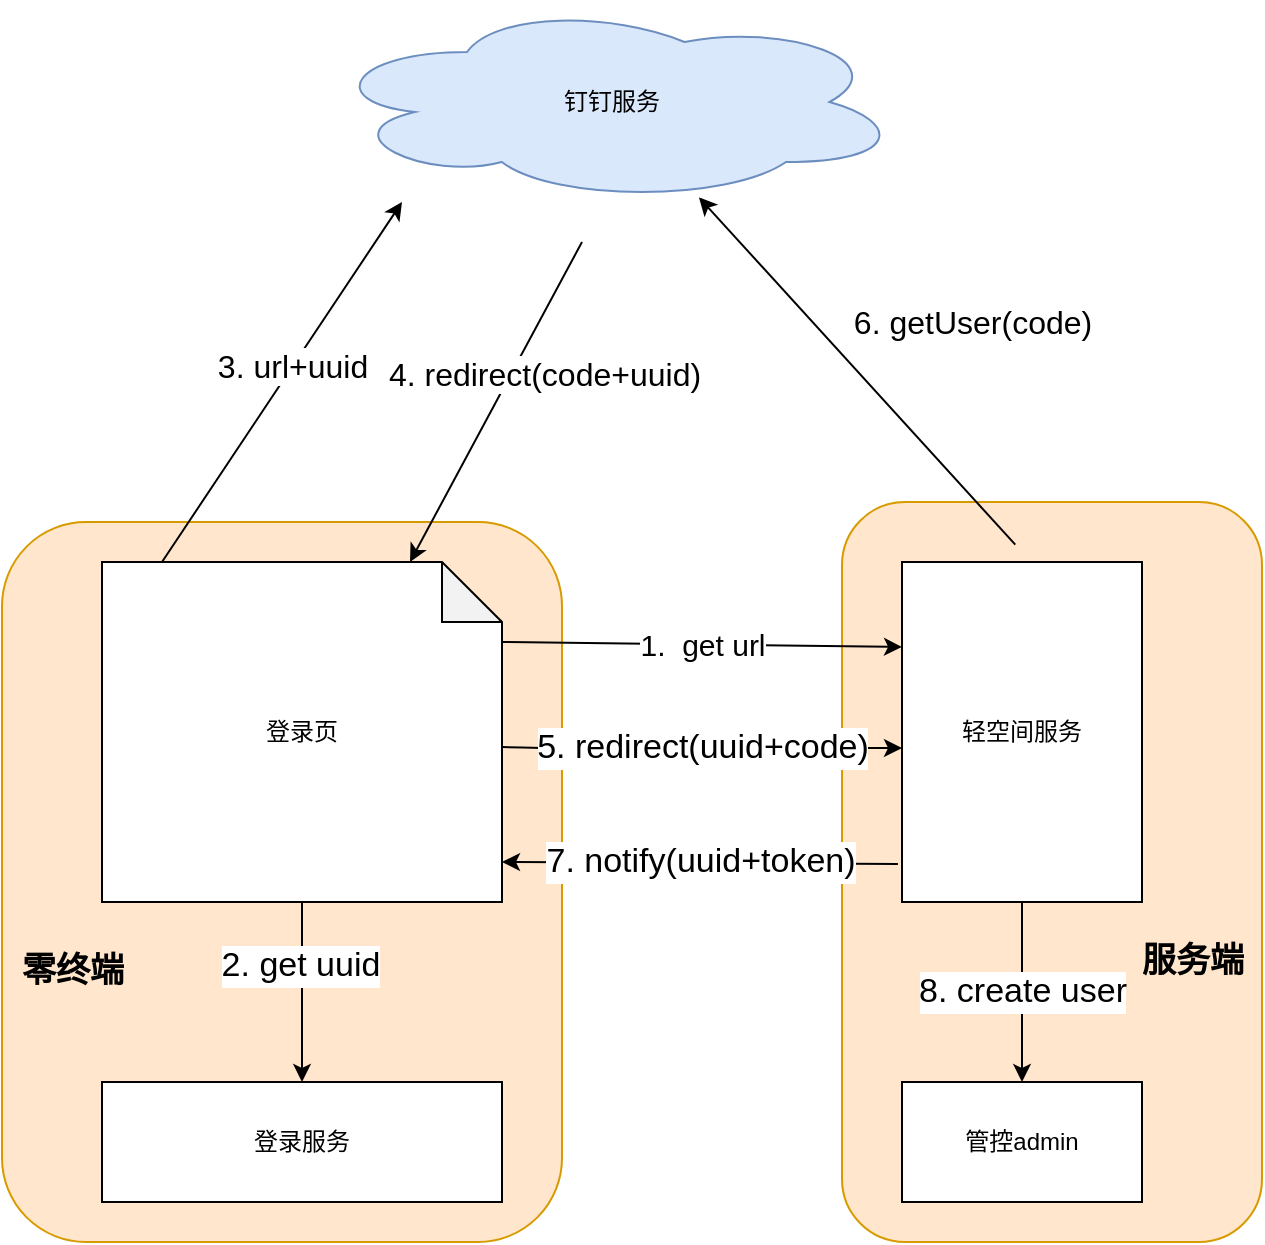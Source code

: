 <mxfile version="13.10.4" type="github">
  <diagram id="v8FIyj6-tNv1zjd0D3WM" name="Page-1">
    <mxGraphModel dx="1038" dy="1693" grid="1" gridSize="10" guides="1" tooltips="1" connect="1" arrows="1" fold="1" page="1" pageScale="1" pageWidth="827" pageHeight="1169" math="0" shadow="0">
      <root>
        <mxCell id="0" />
        <mxCell id="1" parent="0" />
        <mxCell id="kvXipWGZ7Jy9fMiuD0g3-35" value="" style="rounded=1;whiteSpace=wrap;html=1;fontSize=17;fillColor=#ffe6cc;strokeColor=#d79b00;" vertex="1" parent="1">
          <mxGeometry x="630" y="170" width="210" height="370" as="geometry" />
        </mxCell>
        <mxCell id="kvXipWGZ7Jy9fMiuD0g3-33" value="" style="rounded=1;whiteSpace=wrap;html=1;fontSize=17;fillColor=#ffe6cc;strokeColor=#d79b00;" vertex="1" parent="1">
          <mxGeometry x="210" y="180" width="280" height="360" as="geometry" />
        </mxCell>
        <mxCell id="kvXipWGZ7Jy9fMiuD0g3-2" value="登录服务" style="rounded=0;whiteSpace=wrap;html=1;" vertex="1" parent="1">
          <mxGeometry x="260" y="460" width="200" height="60" as="geometry" />
        </mxCell>
        <mxCell id="kvXipWGZ7Jy9fMiuD0g3-30" value="8. create user" style="edgeStyle=orthogonalEdgeStyle;rounded=0;orthogonalLoop=1;jettySize=auto;html=1;startArrow=none;startFill=0;endArrow=classic;endFill=1;fontSize=17;" edge="1" parent="1" source="kvXipWGZ7Jy9fMiuD0g3-3" target="kvXipWGZ7Jy9fMiuD0g3-29">
          <mxGeometry relative="1" as="geometry" />
        </mxCell>
        <mxCell id="kvXipWGZ7Jy9fMiuD0g3-3" value="轻空间服务" style="rounded=0;whiteSpace=wrap;html=1;" vertex="1" parent="1">
          <mxGeometry x="660" y="200" width="120" height="170" as="geometry" />
        </mxCell>
        <mxCell id="kvXipWGZ7Jy9fMiuD0g3-6" value="钉钉服务" style="ellipse;shape=cloud;whiteSpace=wrap;html=1;fillColor=#dae8fc;strokeColor=#6c8ebf;" vertex="1" parent="1">
          <mxGeometry x="370" y="-80" width="290" height="100" as="geometry" />
        </mxCell>
        <mxCell id="kvXipWGZ7Jy9fMiuD0g3-9" value="3. url+uuid" style="endArrow=classic;html=1;fontSize=16;" edge="1" parent="1">
          <mxGeometry x="0.091" width="50" height="50" relative="1" as="geometry">
            <mxPoint x="290" y="200" as="sourcePoint" />
            <mxPoint x="410" y="20" as="targetPoint" />
            <mxPoint as="offset" />
          </mxGeometry>
        </mxCell>
        <mxCell id="kvXipWGZ7Jy9fMiuD0g3-12" value="" style="endArrow=classic;html=1;" edge="1" parent="1">
          <mxGeometry width="50" height="50" relative="1" as="geometry">
            <mxPoint x="500" y="40" as="sourcePoint" />
            <mxPoint x="414" y="200" as="targetPoint" />
          </mxGeometry>
        </mxCell>
        <mxCell id="kvXipWGZ7Jy9fMiuD0g3-13" value="4. &lt;font style=&quot;font-size: 16px;&quot;&gt;redirect(code+uuid)&lt;/font&gt;" style="edgeLabel;html=1;align=center;verticalAlign=middle;resizable=0;points=[];fontSize=16;" vertex="1" connectable="0" parent="kvXipWGZ7Jy9fMiuD0g3-12">
          <mxGeometry x="-0.231" y="-1" relative="1" as="geometry">
            <mxPoint x="15" y="5" as="offset" />
          </mxGeometry>
        </mxCell>
        <mxCell id="kvXipWGZ7Jy9fMiuD0g3-14" value="1.&amp;nbsp; get url" style="endArrow=classic;html=1;entryX=0;entryY=0.25;entryDx=0;entryDy=0;fontSize=15;" edge="1" parent="1" target="kvXipWGZ7Jy9fMiuD0g3-3">
          <mxGeometry width="50" height="50" relative="1" as="geometry">
            <mxPoint x="460" y="240" as="sourcePoint" />
            <mxPoint x="550" y="240" as="targetPoint" />
          </mxGeometry>
        </mxCell>
        <mxCell id="kvXipWGZ7Jy9fMiuD0g3-15" value="5. redirect(uuid+code)" style="endArrow=classic;html=1;exitX=1;exitY=0.5;exitDx=0;exitDy=0;entryX=0;entryY=0.5;entryDx=0;entryDy=0;fontSize=17;" edge="1" parent="1">
          <mxGeometry width="50" height="50" relative="1" as="geometry">
            <mxPoint x="460" y="292.5" as="sourcePoint" />
            <mxPoint x="660" y="293" as="targetPoint" />
            <Array as="points">
              <mxPoint x="480" y="293" />
            </Array>
          </mxGeometry>
        </mxCell>
        <mxCell id="kvXipWGZ7Jy9fMiuD0g3-20" value="" style="endArrow=classic;html=1;exitX=0.472;exitY=-0.051;exitDx=0;exitDy=0;exitPerimeter=0;" edge="1" parent="1" source="kvXipWGZ7Jy9fMiuD0g3-3" target="kvXipWGZ7Jy9fMiuD0g3-6">
          <mxGeometry width="50" height="50" relative="1" as="geometry">
            <mxPoint x="770" y="190" as="sourcePoint" />
            <mxPoint x="820" y="140" as="targetPoint" />
          </mxGeometry>
        </mxCell>
        <mxCell id="kvXipWGZ7Jy9fMiuD0g3-21" value="6. getUser(code)" style="text;html=1;align=center;verticalAlign=middle;resizable=0;points=[];autosize=1;fontSize=16;" vertex="1" parent="1">
          <mxGeometry x="630" y="70" width="130" height="20" as="geometry" />
        </mxCell>
        <mxCell id="kvXipWGZ7Jy9fMiuD0g3-22" value="7. notify(uuid+token)" style="endArrow=classic;html=1;exitX=-0.017;exitY=0.888;exitDx=0;exitDy=0;exitPerimeter=0;fontSize=17;" edge="1" parent="1" source="kvXipWGZ7Jy9fMiuD0g3-3">
          <mxGeometry width="50" height="50" relative="1" as="geometry">
            <mxPoint x="610" y="350" as="sourcePoint" />
            <mxPoint x="460" y="350" as="targetPoint" />
            <Array as="points" />
          </mxGeometry>
        </mxCell>
        <mxCell id="kvXipWGZ7Jy9fMiuD0g3-25" value="" style="edgeStyle=orthogonalEdgeStyle;rounded=0;orthogonalLoop=1;jettySize=auto;html=1;startArrow=none;startFill=0;endArrow=classic;endFill=1;" edge="1" parent="1" source="kvXipWGZ7Jy9fMiuD0g3-24" target="kvXipWGZ7Jy9fMiuD0g3-2">
          <mxGeometry relative="1" as="geometry" />
        </mxCell>
        <mxCell id="kvXipWGZ7Jy9fMiuD0g3-26" value="2. get uuid" style="edgeLabel;html=1;align=center;verticalAlign=middle;resizable=0;points=[];fontSize=17;" vertex="1" connectable="0" parent="kvXipWGZ7Jy9fMiuD0g3-25">
          <mxGeometry x="-0.302" y="-1" relative="1" as="geometry">
            <mxPoint as="offset" />
          </mxGeometry>
        </mxCell>
        <mxCell id="kvXipWGZ7Jy9fMiuD0g3-24" value="登录页" style="shape=note;whiteSpace=wrap;html=1;backgroundOutline=1;darkOpacity=0.05;" vertex="1" parent="1">
          <mxGeometry x="260" y="200" width="200" height="170" as="geometry" />
        </mxCell>
        <mxCell id="kvXipWGZ7Jy9fMiuD0g3-29" value="管控admin" style="whiteSpace=wrap;html=1;rounded=0;" vertex="1" parent="1">
          <mxGeometry x="660" y="460" width="120" height="60" as="geometry" />
        </mxCell>
        <mxCell id="kvXipWGZ7Jy9fMiuD0g3-34" value="零终端" style="text;html=1;align=center;verticalAlign=middle;resizable=0;points=[];autosize=1;fontSize=17;fontStyle=1" vertex="1" parent="1">
          <mxGeometry x="210" y="390" width="70" height="30" as="geometry" />
        </mxCell>
        <mxCell id="kvXipWGZ7Jy9fMiuD0g3-36" value="服务端" style="text;html=1;align=center;verticalAlign=middle;resizable=0;points=[];autosize=1;fontSize=17;fontStyle=1" vertex="1" parent="1">
          <mxGeometry x="770" y="385" width="70" height="30" as="geometry" />
        </mxCell>
      </root>
    </mxGraphModel>
  </diagram>
</mxfile>
